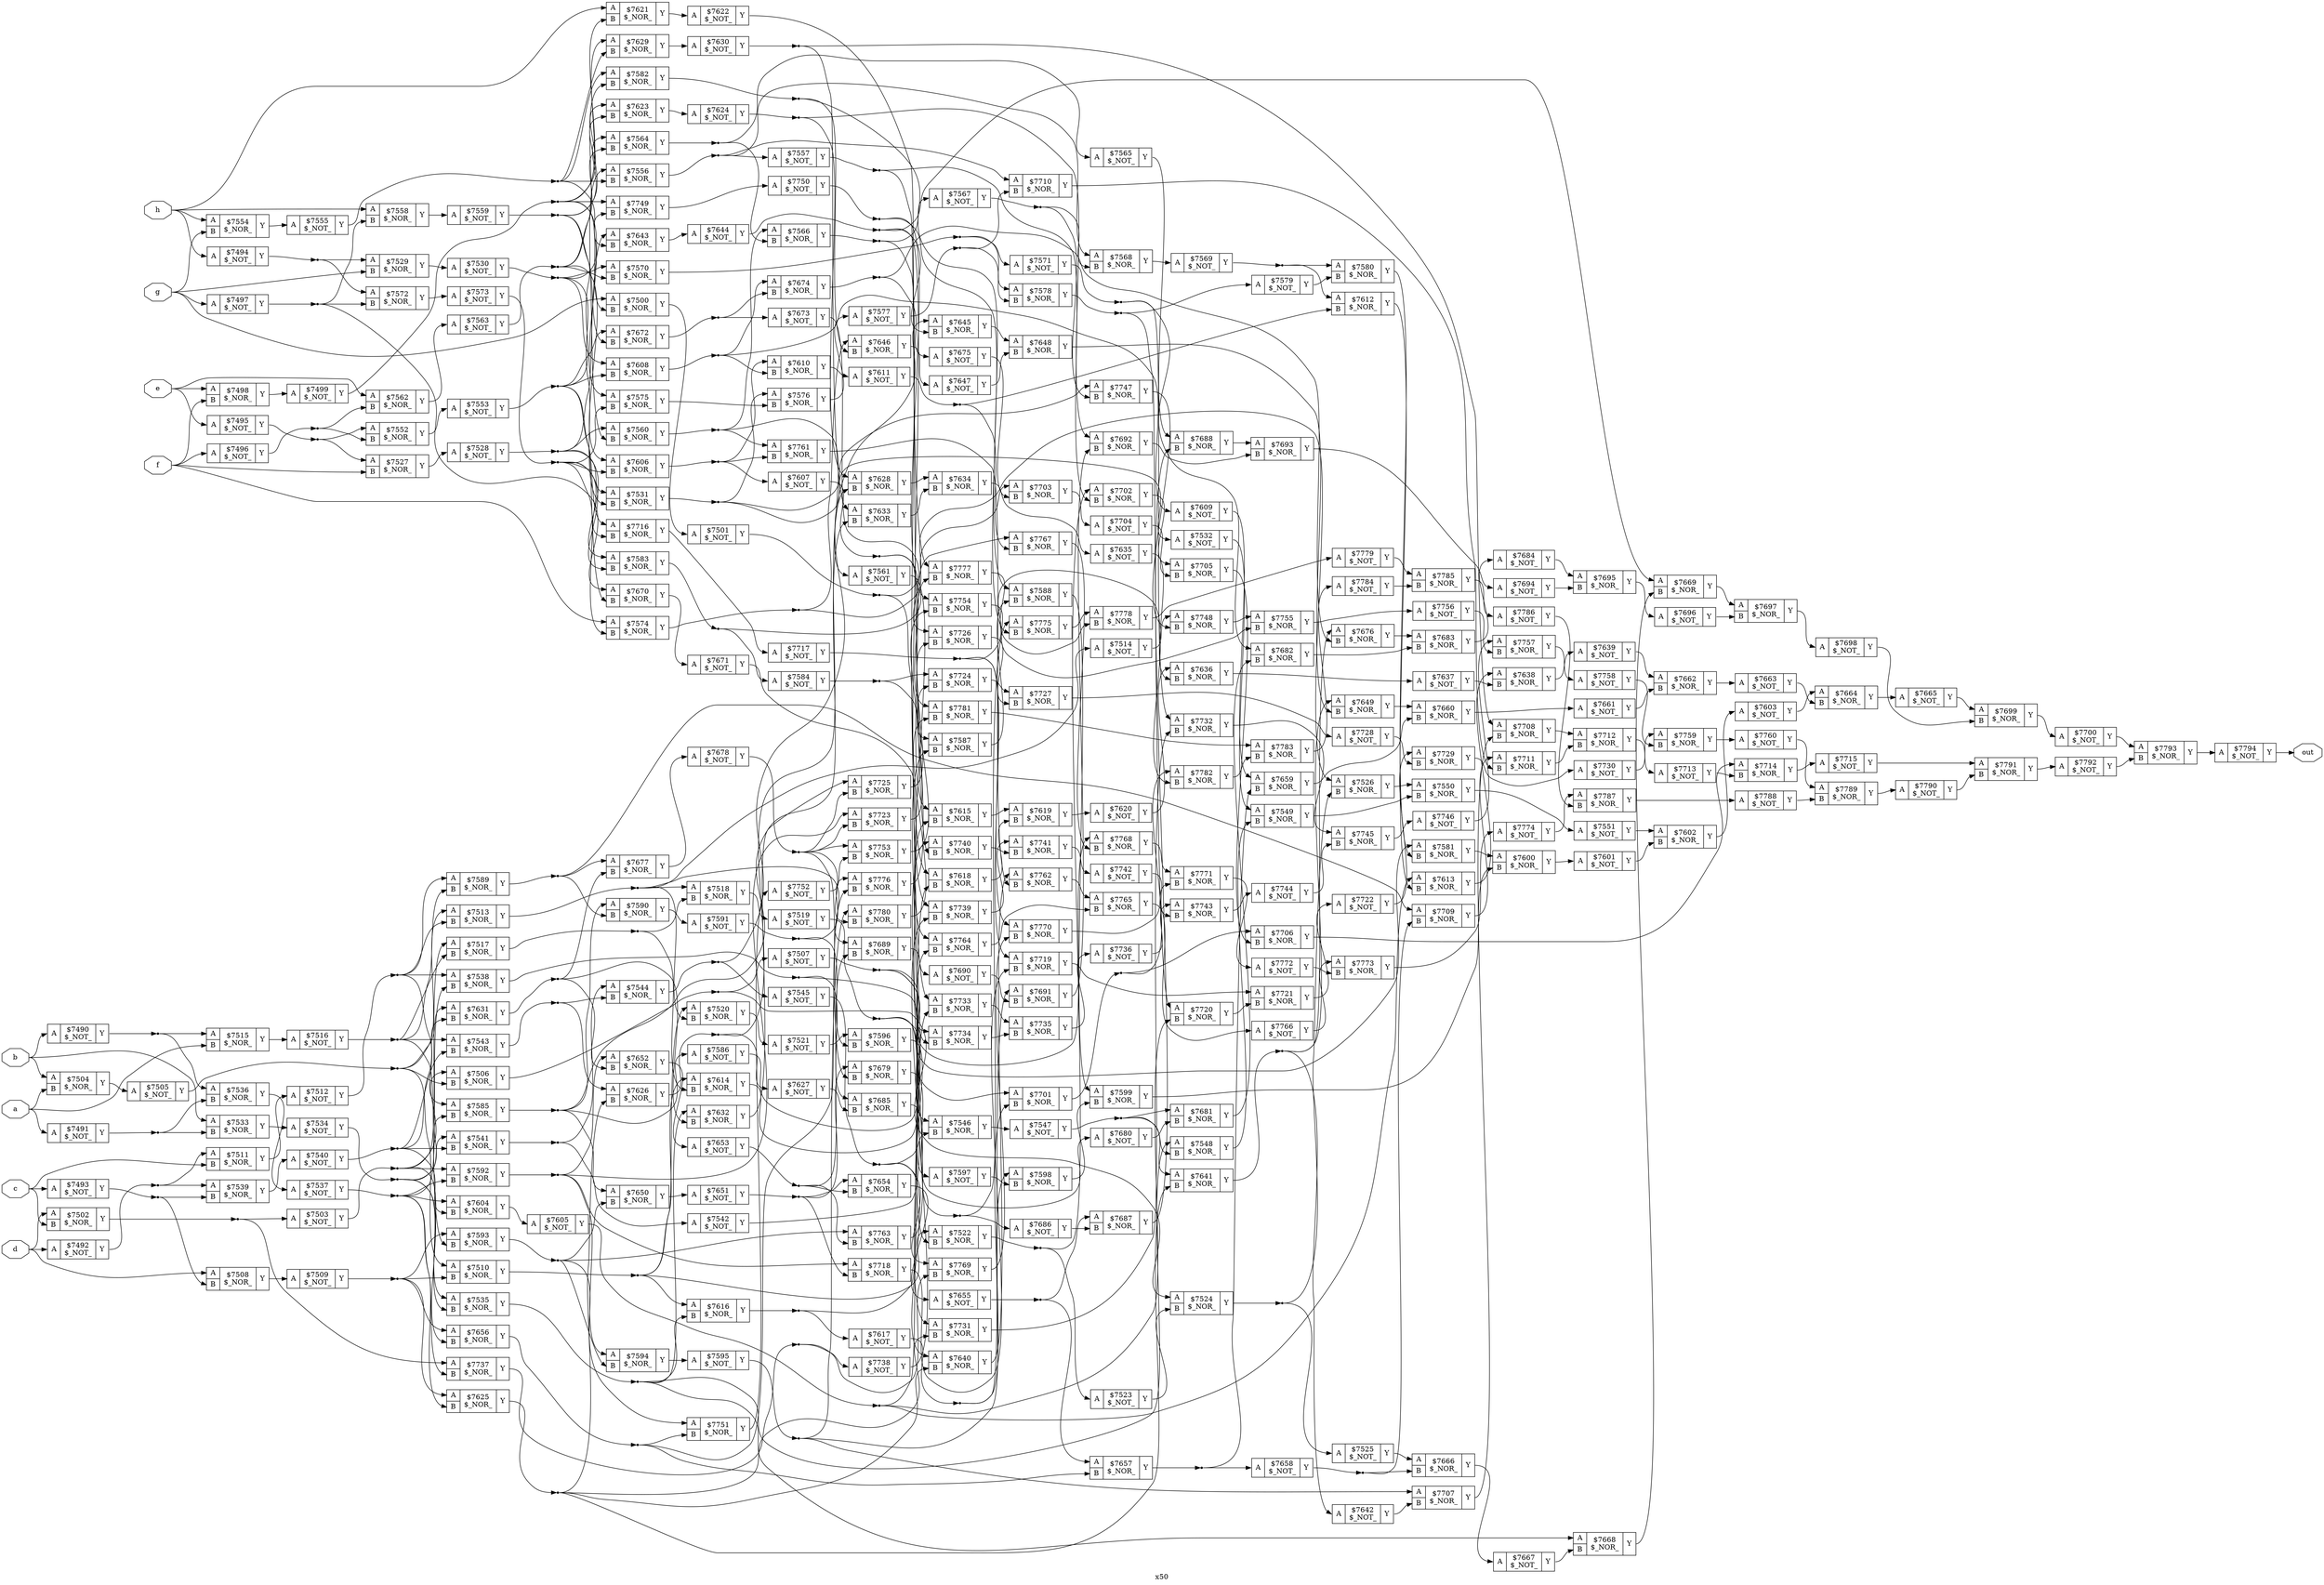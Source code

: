 digraph "x50" {
label="x50";
rankdir="LR";
remincross=true;
n305 [ shape=octagon, label="a", color="black", fontcolor="black" ];
n306 [ shape=octagon, label="b", color="black", fontcolor="black" ];
n307 [ shape=octagon, label="c", color="black", fontcolor="black" ];
n308 [ shape=octagon, label="d", color="black", fontcolor="black" ];
n309 [ shape=octagon, label="e", color="black", fontcolor="black" ];
n310 [ shape=octagon, label="f", color="black", fontcolor="black" ];
n311 [ shape=octagon, label="g", color="black", fontcolor="black" ];
n312 [ shape=octagon, label="h", color="black", fontcolor="black" ];
n313 [ shape=octagon, label="out", color="black", fontcolor="black" ];
c316 [ shape=record, label="{{<p314> A}|$7490\n$_NOT_|{<p315> Y}}" ];
c317 [ shape=record, label="{{<p314> A}|$7491\n$_NOT_|{<p315> Y}}" ];
c318 [ shape=record, label="{{<p314> A}|$7492\n$_NOT_|{<p315> Y}}" ];
c319 [ shape=record, label="{{<p314> A}|$7493\n$_NOT_|{<p315> Y}}" ];
c320 [ shape=record, label="{{<p314> A}|$7494\n$_NOT_|{<p315> Y}}" ];
c321 [ shape=record, label="{{<p314> A}|$7495\n$_NOT_|{<p315> Y}}" ];
c322 [ shape=record, label="{{<p314> A}|$7496\n$_NOT_|{<p315> Y}}" ];
c323 [ shape=record, label="{{<p314> A}|$7497\n$_NOT_|{<p315> Y}}" ];
c325 [ shape=record, label="{{<p314> A|<p324> B}|$7498\n$_NOR_|{<p315> Y}}" ];
c326 [ shape=record, label="{{<p314> A}|$7499\n$_NOT_|{<p315> Y}}" ];
c327 [ shape=record, label="{{<p314> A|<p324> B}|$7500\n$_NOR_|{<p315> Y}}" ];
c328 [ shape=record, label="{{<p314> A}|$7501\n$_NOT_|{<p315> Y}}" ];
c329 [ shape=record, label="{{<p314> A|<p324> B}|$7502\n$_NOR_|{<p315> Y}}" ];
c330 [ shape=record, label="{{<p314> A}|$7503\n$_NOT_|{<p315> Y}}" ];
c331 [ shape=record, label="{{<p314> A|<p324> B}|$7504\n$_NOR_|{<p315> Y}}" ];
c332 [ shape=record, label="{{<p314> A}|$7505\n$_NOT_|{<p315> Y}}" ];
c333 [ shape=record, label="{{<p314> A|<p324> B}|$7506\n$_NOR_|{<p315> Y}}" ];
c334 [ shape=record, label="{{<p314> A}|$7507\n$_NOT_|{<p315> Y}}" ];
c335 [ shape=record, label="{{<p314> A|<p324> B}|$7508\n$_NOR_|{<p315> Y}}" ];
c336 [ shape=record, label="{{<p314> A}|$7509\n$_NOT_|{<p315> Y}}" ];
c337 [ shape=record, label="{{<p314> A|<p324> B}|$7510\n$_NOR_|{<p315> Y}}" ];
c338 [ shape=record, label="{{<p314> A|<p324> B}|$7511\n$_NOR_|{<p315> Y}}" ];
c339 [ shape=record, label="{{<p314> A}|$7512\n$_NOT_|{<p315> Y}}" ];
c340 [ shape=record, label="{{<p314> A|<p324> B}|$7513\n$_NOR_|{<p315> Y}}" ];
c341 [ shape=record, label="{{<p314> A}|$7514\n$_NOT_|{<p315> Y}}" ];
c342 [ shape=record, label="{{<p314> A|<p324> B}|$7515\n$_NOR_|{<p315> Y}}" ];
c343 [ shape=record, label="{{<p314> A}|$7516\n$_NOT_|{<p315> Y}}" ];
c344 [ shape=record, label="{{<p314> A|<p324> B}|$7517\n$_NOR_|{<p315> Y}}" ];
c345 [ shape=record, label="{{<p314> A|<p324> B}|$7518\n$_NOR_|{<p315> Y}}" ];
c346 [ shape=record, label="{{<p314> A}|$7519\n$_NOT_|{<p315> Y}}" ];
c347 [ shape=record, label="{{<p314> A|<p324> B}|$7520\n$_NOR_|{<p315> Y}}" ];
c348 [ shape=record, label="{{<p314> A}|$7521\n$_NOT_|{<p315> Y}}" ];
c349 [ shape=record, label="{{<p314> A|<p324> B}|$7522\n$_NOR_|{<p315> Y}}" ];
c350 [ shape=record, label="{{<p314> A}|$7523\n$_NOT_|{<p315> Y}}" ];
c351 [ shape=record, label="{{<p314> A|<p324> B}|$7524\n$_NOR_|{<p315> Y}}" ];
c352 [ shape=record, label="{{<p314> A}|$7525\n$_NOT_|{<p315> Y}}" ];
c353 [ shape=record, label="{{<p314> A|<p324> B}|$7526\n$_NOR_|{<p315> Y}}" ];
c354 [ shape=record, label="{{<p314> A|<p324> B}|$7527\n$_NOR_|{<p315> Y}}" ];
c355 [ shape=record, label="{{<p314> A}|$7528\n$_NOT_|{<p315> Y}}" ];
c356 [ shape=record, label="{{<p314> A|<p324> B}|$7529\n$_NOR_|{<p315> Y}}" ];
c357 [ shape=record, label="{{<p314> A}|$7530\n$_NOT_|{<p315> Y}}" ];
c358 [ shape=record, label="{{<p314> A|<p324> B}|$7531\n$_NOR_|{<p315> Y}}" ];
c359 [ shape=record, label="{{<p314> A}|$7532\n$_NOT_|{<p315> Y}}" ];
c360 [ shape=record, label="{{<p314> A|<p324> B}|$7533\n$_NOR_|{<p315> Y}}" ];
c361 [ shape=record, label="{{<p314> A}|$7534\n$_NOT_|{<p315> Y}}" ];
c362 [ shape=record, label="{{<p314> A|<p324> B}|$7535\n$_NOR_|{<p315> Y}}" ];
c363 [ shape=record, label="{{<p314> A|<p324> B}|$7536\n$_NOR_|{<p315> Y}}" ];
c364 [ shape=record, label="{{<p314> A}|$7537\n$_NOT_|{<p315> Y}}" ];
c365 [ shape=record, label="{{<p314> A|<p324> B}|$7538\n$_NOR_|{<p315> Y}}" ];
c366 [ shape=record, label="{{<p314> A|<p324> B}|$7539\n$_NOR_|{<p315> Y}}" ];
c367 [ shape=record, label="{{<p314> A}|$7540\n$_NOT_|{<p315> Y}}" ];
c368 [ shape=record, label="{{<p314> A|<p324> B}|$7541\n$_NOR_|{<p315> Y}}" ];
c369 [ shape=record, label="{{<p314> A}|$7542\n$_NOT_|{<p315> Y}}" ];
c370 [ shape=record, label="{{<p314> A|<p324> B}|$7543\n$_NOR_|{<p315> Y}}" ];
c371 [ shape=record, label="{{<p314> A|<p324> B}|$7544\n$_NOR_|{<p315> Y}}" ];
c372 [ shape=record, label="{{<p314> A}|$7545\n$_NOT_|{<p315> Y}}" ];
c373 [ shape=record, label="{{<p314> A|<p324> B}|$7546\n$_NOR_|{<p315> Y}}" ];
c374 [ shape=record, label="{{<p314> A}|$7547\n$_NOT_|{<p315> Y}}" ];
c375 [ shape=record, label="{{<p314> A|<p324> B}|$7548\n$_NOR_|{<p315> Y}}" ];
c376 [ shape=record, label="{{<p314> A|<p324> B}|$7549\n$_NOR_|{<p315> Y}}" ];
c377 [ shape=record, label="{{<p314> A|<p324> B}|$7550\n$_NOR_|{<p315> Y}}" ];
c378 [ shape=record, label="{{<p314> A}|$7551\n$_NOT_|{<p315> Y}}" ];
c379 [ shape=record, label="{{<p314> A|<p324> B}|$7552\n$_NOR_|{<p315> Y}}" ];
c380 [ shape=record, label="{{<p314> A}|$7553\n$_NOT_|{<p315> Y}}" ];
c381 [ shape=record, label="{{<p314> A|<p324> B}|$7554\n$_NOR_|{<p315> Y}}" ];
c382 [ shape=record, label="{{<p314> A}|$7555\n$_NOT_|{<p315> Y}}" ];
c383 [ shape=record, label="{{<p314> A|<p324> B}|$7556\n$_NOR_|{<p315> Y}}" ];
c384 [ shape=record, label="{{<p314> A}|$7557\n$_NOT_|{<p315> Y}}" ];
c385 [ shape=record, label="{{<p314> A|<p324> B}|$7558\n$_NOR_|{<p315> Y}}" ];
c386 [ shape=record, label="{{<p314> A}|$7559\n$_NOT_|{<p315> Y}}" ];
c387 [ shape=record, label="{{<p314> A|<p324> B}|$7560\n$_NOR_|{<p315> Y}}" ];
c388 [ shape=record, label="{{<p314> A}|$7561\n$_NOT_|{<p315> Y}}" ];
c389 [ shape=record, label="{{<p314> A|<p324> B}|$7562\n$_NOR_|{<p315> Y}}" ];
c390 [ shape=record, label="{{<p314> A}|$7563\n$_NOT_|{<p315> Y}}" ];
c391 [ shape=record, label="{{<p314> A|<p324> B}|$7564\n$_NOR_|{<p315> Y}}" ];
c392 [ shape=record, label="{{<p314> A}|$7565\n$_NOT_|{<p315> Y}}" ];
c393 [ shape=record, label="{{<p314> A|<p324> B}|$7566\n$_NOR_|{<p315> Y}}" ];
c394 [ shape=record, label="{{<p314> A}|$7567\n$_NOT_|{<p315> Y}}" ];
c395 [ shape=record, label="{{<p314> A|<p324> B}|$7568\n$_NOR_|{<p315> Y}}" ];
c396 [ shape=record, label="{{<p314> A}|$7569\n$_NOT_|{<p315> Y}}" ];
c397 [ shape=record, label="{{<p314> A|<p324> B}|$7570\n$_NOR_|{<p315> Y}}" ];
c398 [ shape=record, label="{{<p314> A}|$7571\n$_NOT_|{<p315> Y}}" ];
c399 [ shape=record, label="{{<p314> A|<p324> B}|$7572\n$_NOR_|{<p315> Y}}" ];
c400 [ shape=record, label="{{<p314> A}|$7573\n$_NOT_|{<p315> Y}}" ];
c401 [ shape=record, label="{{<p314> A|<p324> B}|$7574\n$_NOR_|{<p315> Y}}" ];
c402 [ shape=record, label="{{<p314> A|<p324> B}|$7575\n$_NOR_|{<p315> Y}}" ];
c403 [ shape=record, label="{{<p314> A|<p324> B}|$7576\n$_NOR_|{<p315> Y}}" ];
c404 [ shape=record, label="{{<p314> A}|$7577\n$_NOT_|{<p315> Y}}" ];
c405 [ shape=record, label="{{<p314> A|<p324> B}|$7578\n$_NOR_|{<p315> Y}}" ];
c406 [ shape=record, label="{{<p314> A}|$7579\n$_NOT_|{<p315> Y}}" ];
c407 [ shape=record, label="{{<p314> A|<p324> B}|$7580\n$_NOR_|{<p315> Y}}" ];
c408 [ shape=record, label="{{<p314> A|<p324> B}|$7581\n$_NOR_|{<p315> Y}}" ];
c409 [ shape=record, label="{{<p314> A|<p324> B}|$7582\n$_NOR_|{<p315> Y}}" ];
c410 [ shape=record, label="{{<p314> A|<p324> B}|$7583\n$_NOR_|{<p315> Y}}" ];
c411 [ shape=record, label="{{<p314> A}|$7584\n$_NOT_|{<p315> Y}}" ];
c412 [ shape=record, label="{{<p314> A|<p324> B}|$7585\n$_NOR_|{<p315> Y}}" ];
c413 [ shape=record, label="{{<p314> A}|$7586\n$_NOT_|{<p315> Y}}" ];
c414 [ shape=record, label="{{<p314> A|<p324> B}|$7587\n$_NOR_|{<p315> Y}}" ];
c415 [ shape=record, label="{{<p314> A|<p324> B}|$7588\n$_NOR_|{<p315> Y}}" ];
c416 [ shape=record, label="{{<p314> A|<p324> B}|$7589\n$_NOR_|{<p315> Y}}" ];
c417 [ shape=record, label="{{<p314> A|<p324> B}|$7590\n$_NOR_|{<p315> Y}}" ];
c418 [ shape=record, label="{{<p314> A}|$7591\n$_NOT_|{<p315> Y}}" ];
c419 [ shape=record, label="{{<p314> A|<p324> B}|$7592\n$_NOR_|{<p315> Y}}" ];
c420 [ shape=record, label="{{<p314> A|<p324> B}|$7593\n$_NOR_|{<p315> Y}}" ];
c421 [ shape=record, label="{{<p314> A|<p324> B}|$7594\n$_NOR_|{<p315> Y}}" ];
c422 [ shape=record, label="{{<p314> A}|$7595\n$_NOT_|{<p315> Y}}" ];
c423 [ shape=record, label="{{<p314> A|<p324> B}|$7596\n$_NOR_|{<p315> Y}}" ];
c424 [ shape=record, label="{{<p314> A}|$7597\n$_NOT_|{<p315> Y}}" ];
c425 [ shape=record, label="{{<p314> A|<p324> B}|$7598\n$_NOR_|{<p315> Y}}" ];
c426 [ shape=record, label="{{<p314> A|<p324> B}|$7599\n$_NOR_|{<p315> Y}}" ];
c427 [ shape=record, label="{{<p314> A|<p324> B}|$7600\n$_NOR_|{<p315> Y}}" ];
c428 [ shape=record, label="{{<p314> A}|$7601\n$_NOT_|{<p315> Y}}" ];
c429 [ shape=record, label="{{<p314> A|<p324> B}|$7602\n$_NOR_|{<p315> Y}}" ];
c430 [ shape=record, label="{{<p314> A}|$7603\n$_NOT_|{<p315> Y}}" ];
c431 [ shape=record, label="{{<p314> A|<p324> B}|$7604\n$_NOR_|{<p315> Y}}" ];
c432 [ shape=record, label="{{<p314> A}|$7605\n$_NOT_|{<p315> Y}}" ];
c433 [ shape=record, label="{{<p314> A|<p324> B}|$7606\n$_NOR_|{<p315> Y}}" ];
c434 [ shape=record, label="{{<p314> A}|$7607\n$_NOT_|{<p315> Y}}" ];
c435 [ shape=record, label="{{<p314> A|<p324> B}|$7608\n$_NOR_|{<p315> Y}}" ];
c436 [ shape=record, label="{{<p314> A}|$7609\n$_NOT_|{<p315> Y}}" ];
c437 [ shape=record, label="{{<p314> A|<p324> B}|$7610\n$_NOR_|{<p315> Y}}" ];
c438 [ shape=record, label="{{<p314> A}|$7611\n$_NOT_|{<p315> Y}}" ];
c439 [ shape=record, label="{{<p314> A|<p324> B}|$7612\n$_NOR_|{<p315> Y}}" ];
c440 [ shape=record, label="{{<p314> A|<p324> B}|$7613\n$_NOR_|{<p315> Y}}" ];
c441 [ shape=record, label="{{<p314> A|<p324> B}|$7614\n$_NOR_|{<p315> Y}}" ];
c442 [ shape=record, label="{{<p314> A|<p324> B}|$7615\n$_NOR_|{<p315> Y}}" ];
c443 [ shape=record, label="{{<p314> A|<p324> B}|$7616\n$_NOR_|{<p315> Y}}" ];
c444 [ shape=record, label="{{<p314> A}|$7617\n$_NOT_|{<p315> Y}}" ];
c445 [ shape=record, label="{{<p314> A|<p324> B}|$7618\n$_NOR_|{<p315> Y}}" ];
c446 [ shape=record, label="{{<p314> A|<p324> B}|$7619\n$_NOR_|{<p315> Y}}" ];
c447 [ shape=record, label="{{<p314> A}|$7620\n$_NOT_|{<p315> Y}}" ];
c448 [ shape=record, label="{{<p314> A|<p324> B}|$7621\n$_NOR_|{<p315> Y}}" ];
c449 [ shape=record, label="{{<p314> A}|$7622\n$_NOT_|{<p315> Y}}" ];
c450 [ shape=record, label="{{<p314> A|<p324> B}|$7623\n$_NOR_|{<p315> Y}}" ];
c451 [ shape=record, label="{{<p314> A}|$7624\n$_NOT_|{<p315> Y}}" ];
c452 [ shape=record, label="{{<p314> A|<p324> B}|$7625\n$_NOR_|{<p315> Y}}" ];
c453 [ shape=record, label="{{<p314> A|<p324> B}|$7626\n$_NOR_|{<p315> Y}}" ];
c454 [ shape=record, label="{{<p314> A}|$7627\n$_NOT_|{<p315> Y}}" ];
c455 [ shape=record, label="{{<p314> A|<p324> B}|$7628\n$_NOR_|{<p315> Y}}" ];
c456 [ shape=record, label="{{<p314> A|<p324> B}|$7629\n$_NOR_|{<p315> Y}}" ];
c457 [ shape=record, label="{{<p314> A}|$7630\n$_NOT_|{<p315> Y}}" ];
c458 [ shape=record, label="{{<p314> A|<p324> B}|$7631\n$_NOR_|{<p315> Y}}" ];
c459 [ shape=record, label="{{<p314> A|<p324> B}|$7632\n$_NOR_|{<p315> Y}}" ];
c460 [ shape=record, label="{{<p314> A|<p324> B}|$7633\n$_NOR_|{<p315> Y}}" ];
c461 [ shape=record, label="{{<p314> A|<p324> B}|$7634\n$_NOR_|{<p315> Y}}" ];
c462 [ shape=record, label="{{<p314> A}|$7635\n$_NOT_|{<p315> Y}}" ];
c463 [ shape=record, label="{{<p314> A|<p324> B}|$7636\n$_NOR_|{<p315> Y}}" ];
c464 [ shape=record, label="{{<p314> A}|$7637\n$_NOT_|{<p315> Y}}" ];
c465 [ shape=record, label="{{<p314> A|<p324> B}|$7638\n$_NOR_|{<p315> Y}}" ];
c466 [ shape=record, label="{{<p314> A}|$7639\n$_NOT_|{<p315> Y}}" ];
c467 [ shape=record, label="{{<p314> A|<p324> B}|$7640\n$_NOR_|{<p315> Y}}" ];
c468 [ shape=record, label="{{<p314> A|<p324> B}|$7641\n$_NOR_|{<p315> Y}}" ];
c469 [ shape=record, label="{{<p314> A}|$7642\n$_NOT_|{<p315> Y}}" ];
c470 [ shape=record, label="{{<p314> A|<p324> B}|$7643\n$_NOR_|{<p315> Y}}" ];
c471 [ shape=record, label="{{<p314> A}|$7644\n$_NOT_|{<p315> Y}}" ];
c472 [ shape=record, label="{{<p314> A|<p324> B}|$7645\n$_NOR_|{<p315> Y}}" ];
c473 [ shape=record, label="{{<p314> A|<p324> B}|$7646\n$_NOR_|{<p315> Y}}" ];
c474 [ shape=record, label="{{<p314> A}|$7647\n$_NOT_|{<p315> Y}}" ];
c475 [ shape=record, label="{{<p314> A|<p324> B}|$7648\n$_NOR_|{<p315> Y}}" ];
c476 [ shape=record, label="{{<p314> A|<p324> B}|$7649\n$_NOR_|{<p315> Y}}" ];
c477 [ shape=record, label="{{<p314> A|<p324> B}|$7650\n$_NOR_|{<p315> Y}}" ];
c478 [ shape=record, label="{{<p314> A}|$7651\n$_NOT_|{<p315> Y}}" ];
c479 [ shape=record, label="{{<p314> A|<p324> B}|$7652\n$_NOR_|{<p315> Y}}" ];
c480 [ shape=record, label="{{<p314> A}|$7653\n$_NOT_|{<p315> Y}}" ];
c481 [ shape=record, label="{{<p314> A|<p324> B}|$7654\n$_NOR_|{<p315> Y}}" ];
c482 [ shape=record, label="{{<p314> A}|$7655\n$_NOT_|{<p315> Y}}" ];
c483 [ shape=record, label="{{<p314> A|<p324> B}|$7656\n$_NOR_|{<p315> Y}}" ];
c484 [ shape=record, label="{{<p314> A|<p324> B}|$7657\n$_NOR_|{<p315> Y}}" ];
c485 [ shape=record, label="{{<p314> A}|$7658\n$_NOT_|{<p315> Y}}" ];
c486 [ shape=record, label="{{<p314> A|<p324> B}|$7659\n$_NOR_|{<p315> Y}}" ];
c487 [ shape=record, label="{{<p314> A|<p324> B}|$7660\n$_NOR_|{<p315> Y}}" ];
c488 [ shape=record, label="{{<p314> A}|$7661\n$_NOT_|{<p315> Y}}" ];
c489 [ shape=record, label="{{<p314> A|<p324> B}|$7662\n$_NOR_|{<p315> Y}}" ];
c490 [ shape=record, label="{{<p314> A}|$7663\n$_NOT_|{<p315> Y}}" ];
c491 [ shape=record, label="{{<p314> A|<p324> B}|$7664\n$_NOR_|{<p315> Y}}" ];
c492 [ shape=record, label="{{<p314> A}|$7665\n$_NOT_|{<p315> Y}}" ];
c493 [ shape=record, label="{{<p314> A|<p324> B}|$7666\n$_NOR_|{<p315> Y}}" ];
c494 [ shape=record, label="{{<p314> A}|$7667\n$_NOT_|{<p315> Y}}" ];
c495 [ shape=record, label="{{<p314> A|<p324> B}|$7668\n$_NOR_|{<p315> Y}}" ];
c496 [ shape=record, label="{{<p314> A|<p324> B}|$7669\n$_NOR_|{<p315> Y}}" ];
c497 [ shape=record, label="{{<p314> A|<p324> B}|$7670\n$_NOR_|{<p315> Y}}" ];
c498 [ shape=record, label="{{<p314> A}|$7671\n$_NOT_|{<p315> Y}}" ];
c499 [ shape=record, label="{{<p314> A|<p324> B}|$7672\n$_NOR_|{<p315> Y}}" ];
c500 [ shape=record, label="{{<p314> A}|$7673\n$_NOT_|{<p315> Y}}" ];
c501 [ shape=record, label="{{<p314> A|<p324> B}|$7674\n$_NOR_|{<p315> Y}}" ];
c502 [ shape=record, label="{{<p314> A}|$7675\n$_NOT_|{<p315> Y}}" ];
c503 [ shape=record, label="{{<p314> A|<p324> B}|$7676\n$_NOR_|{<p315> Y}}" ];
c504 [ shape=record, label="{{<p314> A|<p324> B}|$7677\n$_NOR_|{<p315> Y}}" ];
c505 [ shape=record, label="{{<p314> A}|$7678\n$_NOT_|{<p315> Y}}" ];
c506 [ shape=record, label="{{<p314> A|<p324> B}|$7679\n$_NOR_|{<p315> Y}}" ];
c507 [ shape=record, label="{{<p314> A}|$7680\n$_NOT_|{<p315> Y}}" ];
c508 [ shape=record, label="{{<p314> A|<p324> B}|$7681\n$_NOR_|{<p315> Y}}" ];
c509 [ shape=record, label="{{<p314> A|<p324> B}|$7682\n$_NOR_|{<p315> Y}}" ];
c510 [ shape=record, label="{{<p314> A|<p324> B}|$7683\n$_NOR_|{<p315> Y}}" ];
c511 [ shape=record, label="{{<p314> A}|$7684\n$_NOT_|{<p315> Y}}" ];
c512 [ shape=record, label="{{<p314> A|<p324> B}|$7685\n$_NOR_|{<p315> Y}}" ];
c513 [ shape=record, label="{{<p314> A}|$7686\n$_NOT_|{<p315> Y}}" ];
c514 [ shape=record, label="{{<p314> A|<p324> B}|$7687\n$_NOR_|{<p315> Y}}" ];
c515 [ shape=record, label="{{<p314> A|<p324> B}|$7688\n$_NOR_|{<p315> Y}}" ];
c516 [ shape=record, label="{{<p314> A|<p324> B}|$7689\n$_NOR_|{<p315> Y}}" ];
c517 [ shape=record, label="{{<p314> A}|$7690\n$_NOT_|{<p315> Y}}" ];
c518 [ shape=record, label="{{<p314> A|<p324> B}|$7691\n$_NOR_|{<p315> Y}}" ];
c519 [ shape=record, label="{{<p314> A|<p324> B}|$7692\n$_NOR_|{<p315> Y}}" ];
c520 [ shape=record, label="{{<p314> A|<p324> B}|$7693\n$_NOR_|{<p315> Y}}" ];
c521 [ shape=record, label="{{<p314> A}|$7694\n$_NOT_|{<p315> Y}}" ];
c522 [ shape=record, label="{{<p314> A|<p324> B}|$7695\n$_NOR_|{<p315> Y}}" ];
c523 [ shape=record, label="{{<p314> A}|$7696\n$_NOT_|{<p315> Y}}" ];
c524 [ shape=record, label="{{<p314> A|<p324> B}|$7697\n$_NOR_|{<p315> Y}}" ];
c525 [ shape=record, label="{{<p314> A}|$7698\n$_NOT_|{<p315> Y}}" ];
c526 [ shape=record, label="{{<p314> A|<p324> B}|$7699\n$_NOR_|{<p315> Y}}" ];
c527 [ shape=record, label="{{<p314> A}|$7700\n$_NOT_|{<p315> Y}}" ];
c528 [ shape=record, label="{{<p314> A|<p324> B}|$7701\n$_NOR_|{<p315> Y}}" ];
c529 [ shape=record, label="{{<p314> A|<p324> B}|$7702\n$_NOR_|{<p315> Y}}" ];
c530 [ shape=record, label="{{<p314> A|<p324> B}|$7703\n$_NOR_|{<p315> Y}}" ];
c531 [ shape=record, label="{{<p314> A}|$7704\n$_NOT_|{<p315> Y}}" ];
c532 [ shape=record, label="{{<p314> A|<p324> B}|$7705\n$_NOR_|{<p315> Y}}" ];
c533 [ shape=record, label="{{<p314> A|<p324> B}|$7706\n$_NOR_|{<p315> Y}}" ];
c534 [ shape=record, label="{{<p314> A|<p324> B}|$7707\n$_NOR_|{<p315> Y}}" ];
c535 [ shape=record, label="{{<p314> A|<p324> B}|$7708\n$_NOR_|{<p315> Y}}" ];
c536 [ shape=record, label="{{<p314> A|<p324> B}|$7709\n$_NOR_|{<p315> Y}}" ];
c537 [ shape=record, label="{{<p314> A|<p324> B}|$7710\n$_NOR_|{<p315> Y}}" ];
c538 [ shape=record, label="{{<p314> A|<p324> B}|$7711\n$_NOR_|{<p315> Y}}" ];
c539 [ shape=record, label="{{<p314> A|<p324> B}|$7712\n$_NOR_|{<p315> Y}}" ];
c540 [ shape=record, label="{{<p314> A}|$7713\n$_NOT_|{<p315> Y}}" ];
c541 [ shape=record, label="{{<p314> A|<p324> B}|$7714\n$_NOR_|{<p315> Y}}" ];
c542 [ shape=record, label="{{<p314> A}|$7715\n$_NOT_|{<p315> Y}}" ];
c543 [ shape=record, label="{{<p314> A|<p324> B}|$7716\n$_NOR_|{<p315> Y}}" ];
c544 [ shape=record, label="{{<p314> A}|$7717\n$_NOT_|{<p315> Y}}" ];
c545 [ shape=record, label="{{<p314> A|<p324> B}|$7718\n$_NOR_|{<p315> Y}}" ];
c546 [ shape=record, label="{{<p314> A|<p324> B}|$7719\n$_NOR_|{<p315> Y}}" ];
c547 [ shape=record, label="{{<p314> A|<p324> B}|$7720\n$_NOR_|{<p315> Y}}" ];
c548 [ shape=record, label="{{<p314> A|<p324> B}|$7721\n$_NOR_|{<p315> Y}}" ];
c549 [ shape=record, label="{{<p314> A}|$7722\n$_NOT_|{<p315> Y}}" ];
c550 [ shape=record, label="{{<p314> A|<p324> B}|$7723\n$_NOR_|{<p315> Y}}" ];
c551 [ shape=record, label="{{<p314> A|<p324> B}|$7724\n$_NOR_|{<p315> Y}}" ];
c552 [ shape=record, label="{{<p314> A|<p324> B}|$7725\n$_NOR_|{<p315> Y}}" ];
c553 [ shape=record, label="{{<p314> A|<p324> B}|$7726\n$_NOR_|{<p315> Y}}" ];
c554 [ shape=record, label="{{<p314> A|<p324> B}|$7727\n$_NOR_|{<p315> Y}}" ];
c555 [ shape=record, label="{{<p314> A}|$7728\n$_NOT_|{<p315> Y}}" ];
c556 [ shape=record, label="{{<p314> A|<p324> B}|$7729\n$_NOR_|{<p315> Y}}" ];
c557 [ shape=record, label="{{<p314> A}|$7730\n$_NOT_|{<p315> Y}}" ];
c558 [ shape=record, label="{{<p314> A|<p324> B}|$7731\n$_NOR_|{<p315> Y}}" ];
c559 [ shape=record, label="{{<p314> A|<p324> B}|$7732\n$_NOR_|{<p315> Y}}" ];
c560 [ shape=record, label="{{<p314> A|<p324> B}|$7733\n$_NOR_|{<p315> Y}}" ];
c561 [ shape=record, label="{{<p314> A|<p324> B}|$7734\n$_NOR_|{<p315> Y}}" ];
c562 [ shape=record, label="{{<p314> A|<p324> B}|$7735\n$_NOR_|{<p315> Y}}" ];
c563 [ shape=record, label="{{<p314> A}|$7736\n$_NOT_|{<p315> Y}}" ];
c564 [ shape=record, label="{{<p314> A|<p324> B}|$7737\n$_NOR_|{<p315> Y}}" ];
c565 [ shape=record, label="{{<p314> A}|$7738\n$_NOT_|{<p315> Y}}" ];
c566 [ shape=record, label="{{<p314> A|<p324> B}|$7739\n$_NOR_|{<p315> Y}}" ];
c567 [ shape=record, label="{{<p314> A|<p324> B}|$7740\n$_NOR_|{<p315> Y}}" ];
c568 [ shape=record, label="{{<p314> A|<p324> B}|$7741\n$_NOR_|{<p315> Y}}" ];
c569 [ shape=record, label="{{<p314> A}|$7742\n$_NOT_|{<p315> Y}}" ];
c570 [ shape=record, label="{{<p314> A|<p324> B}|$7743\n$_NOR_|{<p315> Y}}" ];
c571 [ shape=record, label="{{<p314> A}|$7744\n$_NOT_|{<p315> Y}}" ];
c572 [ shape=record, label="{{<p314> A|<p324> B}|$7745\n$_NOR_|{<p315> Y}}" ];
c573 [ shape=record, label="{{<p314> A}|$7746\n$_NOT_|{<p315> Y}}" ];
c574 [ shape=record, label="{{<p314> A|<p324> B}|$7747\n$_NOR_|{<p315> Y}}" ];
c575 [ shape=record, label="{{<p314> A|<p324> B}|$7748\n$_NOR_|{<p315> Y}}" ];
c576 [ shape=record, label="{{<p314> A|<p324> B}|$7749\n$_NOR_|{<p315> Y}}" ];
c577 [ shape=record, label="{{<p314> A}|$7750\n$_NOT_|{<p315> Y}}" ];
c578 [ shape=record, label="{{<p314> A|<p324> B}|$7751\n$_NOR_|{<p315> Y}}" ];
c579 [ shape=record, label="{{<p314> A}|$7752\n$_NOT_|{<p315> Y}}" ];
c580 [ shape=record, label="{{<p314> A|<p324> B}|$7753\n$_NOR_|{<p315> Y}}" ];
c581 [ shape=record, label="{{<p314> A|<p324> B}|$7754\n$_NOR_|{<p315> Y}}" ];
c582 [ shape=record, label="{{<p314> A|<p324> B}|$7755\n$_NOR_|{<p315> Y}}" ];
c583 [ shape=record, label="{{<p314> A}|$7756\n$_NOT_|{<p315> Y}}" ];
c584 [ shape=record, label="{{<p314> A|<p324> B}|$7757\n$_NOR_|{<p315> Y}}" ];
c585 [ shape=record, label="{{<p314> A}|$7758\n$_NOT_|{<p315> Y}}" ];
c586 [ shape=record, label="{{<p314> A|<p324> B}|$7759\n$_NOR_|{<p315> Y}}" ];
c587 [ shape=record, label="{{<p314> A}|$7760\n$_NOT_|{<p315> Y}}" ];
c588 [ shape=record, label="{{<p314> A|<p324> B}|$7761\n$_NOR_|{<p315> Y}}" ];
c589 [ shape=record, label="{{<p314> A|<p324> B}|$7762\n$_NOR_|{<p315> Y}}" ];
c590 [ shape=record, label="{{<p314> A|<p324> B}|$7763\n$_NOR_|{<p315> Y}}" ];
c591 [ shape=record, label="{{<p314> A|<p324> B}|$7764\n$_NOR_|{<p315> Y}}" ];
c592 [ shape=record, label="{{<p314> A|<p324> B}|$7765\n$_NOR_|{<p315> Y}}" ];
c593 [ shape=record, label="{{<p314> A}|$7766\n$_NOT_|{<p315> Y}}" ];
c594 [ shape=record, label="{{<p314> A|<p324> B}|$7767\n$_NOR_|{<p315> Y}}" ];
c595 [ shape=record, label="{{<p314> A|<p324> B}|$7768\n$_NOR_|{<p315> Y}}" ];
c596 [ shape=record, label="{{<p314> A|<p324> B}|$7769\n$_NOR_|{<p315> Y}}" ];
c597 [ shape=record, label="{{<p314> A|<p324> B}|$7770\n$_NOR_|{<p315> Y}}" ];
c598 [ shape=record, label="{{<p314> A|<p324> B}|$7771\n$_NOR_|{<p315> Y}}" ];
c599 [ shape=record, label="{{<p314> A}|$7772\n$_NOT_|{<p315> Y}}" ];
c600 [ shape=record, label="{{<p314> A|<p324> B}|$7773\n$_NOR_|{<p315> Y}}" ];
c601 [ shape=record, label="{{<p314> A}|$7774\n$_NOT_|{<p315> Y}}" ];
c602 [ shape=record, label="{{<p314> A|<p324> B}|$7775\n$_NOR_|{<p315> Y}}" ];
c603 [ shape=record, label="{{<p314> A|<p324> B}|$7776\n$_NOR_|{<p315> Y}}" ];
c604 [ shape=record, label="{{<p314> A|<p324> B}|$7777\n$_NOR_|{<p315> Y}}" ];
c605 [ shape=record, label="{{<p314> A|<p324> B}|$7778\n$_NOR_|{<p315> Y}}" ];
c606 [ shape=record, label="{{<p314> A}|$7779\n$_NOT_|{<p315> Y}}" ];
c607 [ shape=record, label="{{<p314> A|<p324> B}|$7780\n$_NOR_|{<p315> Y}}" ];
c608 [ shape=record, label="{{<p314> A|<p324> B}|$7781\n$_NOR_|{<p315> Y}}" ];
c609 [ shape=record, label="{{<p314> A|<p324> B}|$7782\n$_NOR_|{<p315> Y}}" ];
c610 [ shape=record, label="{{<p314> A|<p324> B}|$7783\n$_NOR_|{<p315> Y}}" ];
c611 [ shape=record, label="{{<p314> A}|$7784\n$_NOT_|{<p315> Y}}" ];
c612 [ shape=record, label="{{<p314> A|<p324> B}|$7785\n$_NOR_|{<p315> Y}}" ];
c613 [ shape=record, label="{{<p314> A}|$7786\n$_NOT_|{<p315> Y}}" ];
c614 [ shape=record, label="{{<p314> A|<p324> B}|$7787\n$_NOR_|{<p315> Y}}" ];
c615 [ shape=record, label="{{<p314> A}|$7788\n$_NOT_|{<p315> Y}}" ];
c616 [ shape=record, label="{{<p314> A|<p324> B}|$7789\n$_NOR_|{<p315> Y}}" ];
c617 [ shape=record, label="{{<p314> A}|$7790\n$_NOT_|{<p315> Y}}" ];
c618 [ shape=record, label="{{<p314> A|<p324> B}|$7791\n$_NOR_|{<p315> Y}}" ];
c619 [ shape=record, label="{{<p314> A}|$7792\n$_NOT_|{<p315> Y}}" ];
c620 [ shape=record, label="{{<p314> A|<p324> B}|$7793\n$_NOR_|{<p315> Y}}" ];
c621 [ shape=record, label="{{<p314> A}|$7794\n$_NOT_|{<p315> Y}}" ];
c407:p315:e -> c408:p324:w [color="black", label=""];
n10 [ shape=point ];
c416:p315:e -> n10:w [color="black", label=""];
n10:e -> c417:p324:w [color="black", label=""];
n10:e -> c504:p314:w [color="black", label=""];
n10:e -> c536:p314:w [color="black", label=""];
c497:p315:e -> c498:p314:w [color="black", label=""];
c498:p315:e -> c561:p324:w [color="black", label=""];
n102 [ shape=point ];
c499:p315:e -> n102:w [color="black", label=""];
n102:e -> c500:p314:w [color="black", label=""];
n102:e -> c501:p324:w [color="black", label=""];
c500:p315:e -> c553:p314:w [color="black", label=""];
n104 [ shape=point ];
c501:p315:e -> n104:w [color="black", label=""];
n104:e -> c502:p314:w [color="black", label=""];
n104:e -> c503:p324:w [color="black", label=""];
c502:p315:e -> c530:p324:w [color="black", label=""];
c503:p315:e -> c510:p314:w [color="black", label=""];
c504:p315:e -> c505:p314:w [color="black", label=""];
n108 [ shape=point ];
c505:p315:e -> n108:w [color="black", label=""];
n108:e -> c506:p324:w [color="black", label=""];
n108:e -> c550:p324:w [color="black", label=""];
n108:e -> c552:p324:w [color="black", label=""];
n108:e -> c580:p314:w [color="black", label=""];
n108:e -> c607:p324:w [color="black", label=""];
c506:p315:e -> c507:p314:w [color="black", label=""];
n11 [ shape=point ];
c316:p315:e -> n11:w [color="black", label=""];
n11:e -> c342:p314:w [color="black", label=""];
n11:e -> c363:p314:w [color="black", label=""];
n110 [ shape=point ];
c326:p315:e -> n110:w [color="black", label=""];
n110:e -> c327:p324:w [color="black", label=""];
n110:e -> c402:p314:w [color="black", label=""];
n110:e -> c448:p324:w [color="black", label=""];
n110:e -> c450:p314:w [color="black", label=""];
n110:e -> c456:p314:w [color="black", label=""];
n110:e -> c576:p314:w [color="black", label=""];
c507:p315:e -> c508:p324:w [color="black", label=""];
c508:p315:e -> c509:p324:w [color="black", label=""];
c509:p315:e -> c510:p324:w [color="black", label=""];
c510:p315:e -> c511:p314:w [color="black", label=""];
c511:p315:e -> c522:p314:w [color="black", label=""];
n116 [ shape=point ];
c512:p315:e -> n116:w [color="black", label=""];
n116:e -> c513:p314:w [color="black", label=""];
n116:e -> c602:p314:w [color="black", label=""];
c513:p315:e -> c514:p324:w [color="black", label=""];
c514:p315:e -> c515:p324:w [color="black", label=""];
c515:p315:e -> c520:p314:w [color="black", label=""];
c417:p315:e -> c418:p314:w [color="black", label=""];
c516:p315:e -> c517:p314:w [color="black", label=""];
c327:p315:e -> c328:p314:w [color="black", label=""];
c517:p315:e -> c518:p324:w [color="black", label=""];
c518:p315:e -> c519:p324:w [color="black", label=""];
c519:p315:e -> c520:p324:w [color="black", label=""];
c520:p315:e -> c521:p314:w [color="black", label=""];
c521:p315:e -> c522:p324:w [color="black", label=""];
c522:p315:e -> c523:p314:w [color="black", label=""];
c523:p315:e -> c524:p324:w [color="black", label=""];
c524:p315:e -> c525:p314:w [color="black", label=""];
n13 [ shape=point ];
c418:p315:e -> n13:w [color="black", label=""];
n13:e -> c423:p324:w [color="black", label=""];
n13:e -> c603:p314:w [color="black", label=""];
c525:p315:e -> c526:p324:w [color="black", label=""];
c526:p315:e -> c527:p314:w [color="black", label=""];
n132 [ shape=point ];
c328:p315:e -> n132:w [color="black", label=""];
n132:e -> c353:p314:w [color="black", label=""];
n132:e -> c560:p314:w [color="black", label=""];
c527:p315:e -> c620:p314:w [color="black", label=""];
n134 [ shape=point ];
c528:p315:e -> n134:w [color="black", label=""];
n134:e -> c533:p314:w [color="black", label=""];
n134:e -> c609:p314:w [color="black", label=""];
c529:p315:e -> c532:p314:w [color="black", label=""];
c530:p315:e -> c531:p314:w [color="black", label=""];
c531:p315:e -> c532:p324:w [color="black", label=""];
c532:p315:e -> c533:p324:w [color="black", label=""];
c533:p315:e -> c541:p314:w [color="black", label=""];
n14 [ shape=point ];
c419:p315:e -> n14:w [color="black", label=""];
n14:e -> c421:p314:w [color="black", label=""];
n14:e -> c479:p314:w [color="black", label=""];
n14:e -> c545:p314:w [color="black", label=""];
n14:e -> c550:p314:w [color="black", label=""];
c534:p315:e -> c535:p324:w [color="black", label=""];
c535:p315:e -> c539:p314:w [color="black", label=""];
c536:p315:e -> c538:p314:w [color="black", label=""];
n143 [ shape=point ];
c329:p315:e -> n143:w [color="black", label=""];
n143:e -> c330:p314:w [color="black", label=""];
n143:e -> c564:p314:w [color="black", label=""];
c537:p315:e -> c538:p324:w [color="black", label=""];
c538:p315:e -> c539:p324:w [color="black", label=""];
c539:p315:e -> c540:p314:w [color="black", label=""];
c540:p315:e -> c541:p324:w [color="black", label=""];
c541:p315:e -> c542:p314:w [color="black", label=""];
c542:p315:e -> c618:p314:w [color="black", label=""];
n15 [ shape=point ];
c420:p315:e -> n15:w [color="black", label=""];
n15:e -> c421:p324:w [color="black", label=""];
n15:e -> c477:p324:w [color="black", label=""];
n15:e -> c578:p314:w [color="black", label=""];
n15:e -> c590:p314:w [color="black", label=""];
c543:p315:e -> c544:p314:w [color="black", label=""];
n151 [ shape=point ];
c544:p315:e -> n151:w [color="black", label=""];
n151:e -> c546:p314:w [color="black", label=""];
n151:e -> c597:p314:w [color="black", label=""];
n151:e -> c609:p324:w [color="black", label=""];
c545:p315:e -> c546:p324:w [color="black", label=""];
c546:p315:e -> c548:p314:w [color="black", label=""];
n154 [ shape=point ];
c330:p315:e -> n154:w [color="black", label=""];
n154:e -> c333:p314:w [color="black", label=""];
n154:e -> c344:p314:w [color="black", label=""];
n154:e -> c362:p314:w [color="black", label=""];
n154:e -> c419:p314:w [color="black", label=""];
c547:p315:e -> c548:p324:w [color="black", label=""];
c548:p315:e -> c549:p314:w [color="black", label=""];
c549:p315:e -> c556:p314:w [color="black", label=""];
c550:p315:e -> c551:p324:w [color="black", label=""];
c551:p315:e -> c554:p314:w [color="black", label=""];
c421:p315:e -> c422:p314:w [color="black", label=""];
c552:p315:e -> c553:p324:w [color="black", label=""];
c553:p315:e -> c554:p324:w [color="black", label=""];
c554:p315:e -> c555:p314:w [color="black", label=""];
c555:p315:e -> c556:p324:w [color="black", label=""];
c556:p315:e -> c557:p314:w [color="black", label=""];
c331:p315:e -> c332:p314:w [color="black", label=""];
c557:p315:e -> c586:p314:w [color="black", label=""];
c558:p315:e -> c559:p324:w [color="black", label=""];
c559:p315:e -> c572:p314:w [color="black", label=""];
c560:p315:e -> c562:p314:w [color="black", label=""];
n17 [ shape=point ];
c422:p315:e -> n17:w [color="black", label=""];
n17:e -> c425:p314:w [color="black", label=""];
n17:e -> c534:p314:w [color="black", label=""];
n17:e -> c607:p314:w [color="black", label=""];
c561:p315:e -> c562:p324:w [color="black", label=""];
c562:p315:e -> c563:p314:w [color="black", label=""];
c563:p315:e -> c570:p314:w [color="black", label=""];
n173 [ shape=point ];
c564:p315:e -> n173:w [color="black", label=""];
n173:e -> c565:p314:w [color="black", label=""];
n173:e -> c596:p324:w [color="black", label=""];
c565:p315:e -> c566:p324:w [color="black", label=""];
c566:p315:e -> c568:p314:w [color="black", label=""];
n176 [ shape=point ];
c332:p315:e -> n176:w [color="black", label=""];
n176:e -> c333:p324:w [color="black", label=""];
n176:e -> c337:p314:w [color="black", label=""];
n176:e -> c340:p314:w [color="black", label=""];
n176:e -> c458:p314:w [color="black", label=""];
c567:p315:e -> c568:p324:w [color="black", label=""];
c568:p315:e -> c569:p314:w [color="black", label=""];
c569:p315:e -> c570:p324:w [color="black", label=""];
c423:p315:e -> c424:p314:w [color="black", label=""];
c570:p315:e -> c571:p314:w [color="black", label=""];
c571:p315:e -> c572:p324:w [color="black", label=""];
c572:p315:e -> c573:p314:w [color="black", label=""];
c573:p315:e -> c584:p314:w [color="black", label=""];
c574:p315:e -> c575:p324:w [color="black", label=""];
c575:p315:e -> c582:p314:w [color="black", label=""];
c576:p315:e -> c577:p314:w [color="black", label=""];
n187 [ shape=point ];
c333:p315:e -> n187:w [color="black", label=""];
n187:e -> c334:p314:w [color="black", label=""];
n187:e -> c351:p314:w [color="black", label=""];
n188 [ shape=point ];
c577:p315:e -> n188:w [color="black", label=""];
n188:e -> c581:p314:w [color="black", label=""];
n188:e -> c602:p324:w [color="black", label=""];
c578:p315:e -> c579:p314:w [color="black", label=""];
c424:p315:e -> c425:p324:w [color="black", label=""];
c579:p315:e -> c580:p324:w [color="black", label=""];
c580:p315:e -> c581:p324:w [color="black", label=""];
c581:p315:e -> c582:p324:w [color="black", label=""];
c582:p315:e -> c583:p314:w [color="black", label=""];
c583:p315:e -> c584:p324:w [color="black", label=""];
c584:p315:e -> c585:p314:w [color="black", label=""];
c585:p315:e -> c586:p324:w [color="black", label=""];
c586:p315:e -> c587:p314:w [color="black", label=""];
n198 [ shape=point ];
c334:p315:e -> n198:w [color="black", label=""];
n198:e -> c408:p314:w [color="black", label=""];
n198:e -> c561:p314:w [color="black", label=""];
n198:e -> c595:p314:w [color="black", label=""];
c587:p315:e -> c616:p314:w [color="black", label=""];
c408:p315:e -> c427:p314:w [color="black", label=""];
c425:p315:e -> c426:p324:w [color="black", label=""];
c588:p315:e -> c589:p324:w [color="black", label=""];
c589:p315:e -> c592:p314:w [color="black", label=""];
c590:p315:e -> c591:p324:w [color="black", label=""];
c591:p315:e -> c592:p324:w [color="black", label=""];
c592:p315:e -> c593:p314:w [color="black", label=""];
c593:p315:e -> c600:p314:w [color="black", label=""];
c594:p315:e -> c595:p324:w [color="black", label=""];
c595:p315:e -> c598:p314:w [color="black", label=""];
c596:p315:e -> c597:p324:w [color="black", label=""];
c335:p315:e -> c336:p314:w [color="black", label=""];
c426:p315:e -> c427:p324:w [color="black", label=""];
c597:p315:e -> c598:p324:w [color="black", label=""];
c598:p315:e -> c599:p314:w [color="black", label=""];
c599:p315:e -> c600:p324:w [color="black", label=""];
c600:p315:e -> c601:p314:w [color="black", label=""];
c601:p315:e -> c614:p314:w [color="black", label=""];
c602:p315:e -> c605:p314:w [color="black", label=""];
c603:p315:e -> c604:p324:w [color="black", label=""];
c604:p315:e -> c605:p324:w [color="black", label=""];
c605:p315:e -> c606:p314:w [color="black", label=""];
c606:p315:e -> c612:p314:w [color="black", label=""];
n22 [ shape=point ];
c317:p315:e -> n22:w [color="black", label=""];
n22:e -> c360:p324:w [color="black", label=""];
n22:e -> c363:p324:w [color="black", label=""];
n220 [ shape=point ];
c336:p315:e -> n220:w [color="black", label=""];
n220:e -> c337:p324:w [color="black", label=""];
n220:e -> c420:p314:w [color="black", label=""];
n220:e -> c452:p314:w [color="black", label=""];
n220:e -> c483:p314:w [color="black", label=""];
c607:p315:e -> c608:p324:w [color="black", label=""];
c608:p315:e -> c610:p314:w [color="black", label=""];
c609:p315:e -> c610:p324:w [color="black", label=""];
c610:p315:e -> c611:p314:w [color="black", label=""];
c611:p315:e -> c612:p324:w [color="black", label=""];
c612:p315:e -> c613:p314:w [color="black", label=""];
c613:p315:e -> c614:p324:w [color="black", label=""];
c614:p315:e -> c615:p314:w [color="black", label=""];
c615:p315:e -> c616:p324:w [color="black", label=""];
c427:p315:e -> c428:p314:w [color="black", label=""];
c616:p315:e -> c617:p314:w [color="black", label=""];
n231 [ shape=point ];
c337:p315:e -> n231:w [color="black", label=""];
n231:e -> c347:p314:w [color="black", label=""];
n231:e -> c349:p314:w [color="black", label=""];
n231:e -> c441:p314:w [color="black", label=""];
n231:e -> c443:p314:w [color="black", label=""];
c617:p315:e -> c618:p324:w [color="black", label=""];
c618:p315:e -> c619:p314:w [color="black", label=""];
c619:p315:e -> c620:p324:w [color="black", label=""];
c620:p315:e -> c621:p314:w [color="black", label=""];
c338:p315:e -> c339:p314:w [color="black", label=""];
n237 [ shape=point ];
c339:p315:e -> n237:w [color="black", label=""];
n237:e -> c340:p324:w [color="black", label=""];
n237:e -> c365:p314:w [color="black", label=""];
n237:e -> c412:p314:w [color="black", label=""];
n237:e -> c416:p314:w [color="black", label=""];
n238 [ shape=point ];
c340:p315:e -> n238:w [color="black", label=""];
n238:e -> c341:p314:w [color="black", label=""];
n238:e -> c345:p314:w [color="black", label=""];
n238:e -> c347:p324:w [color="black", label=""];
n238:e -> c516:p314:w [color="black", label=""];
c341:p315:e -> c575:p314:w [color="black", label=""];
c428:p315:e -> c429:p324:w [color="black", label=""];
c342:p315:e -> c343:p314:w [color="black", label=""];
n241 [ shape=point ];
c343:p315:e -> n241:w [color="black", label=""];
n241:e -> c344:p324:w [color="black", label=""];
n241:e -> c370:p314:w [color="black", label=""];
n241:e -> c416:p324:w [color="black", label=""];
n241:e -> c420:p324:w [color="black", label=""];
n242 [ shape=point ];
c344:p315:e -> n242:w [color="black", label=""];
n242:e -> c345:p324:w [color="black", label=""];
n242:e -> c441:p324:w [color="black", label=""];
c345:p315:e -> c346:p314:w [color="black", label=""];
n244 [ shape=point ];
c346:p315:e -> n244:w [color="black", label=""];
n244:e -> c349:p324:w [color="black", label=""];
n244:e -> c528:p314:w [color="black", label=""];
n244:e -> c558:p314:w [color="black", label=""];
c347:p315:e -> c348:p314:w [color="black", label=""];
c348:p315:e -> c423:p314:w [color="black", label=""];
n247 [ shape=point ];
c349:p315:e -> n247:w [color="black", label=""];
n247:e -> c350:p314:w [color="black", label=""];
n247:e -> c529:p314:w [color="black", label=""];
c350:p315:e -> c351:p324:w [color="black", label=""];
n249 [ shape=point ];
c351:p315:e -> n249:w [color="black", label=""];
n249:e -> c352:p314:w [color="black", label=""];
n249:e -> c353:p324:w [color="black", label=""];
c429:p315:e -> c430:p314:w [color="black", label=""];
c352:p315:e -> c493:p314:w [color="black", label=""];
c353:p315:e -> c377:p314:w [color="black", label=""];
c354:p315:e -> c355:p314:w [color="black", label=""];
n253 [ shape=point ];
c355:p315:e -> n253:w [color="black", label=""];
n253:e -> c358:p314:w [color="black", label=""];
n253:e -> c387:p314:w [color="black", label=""];
n253:e -> c410:p314:w [color="black", label=""];
n253:e -> c470:p314:w [color="black", label=""];
c356:p315:e -> c357:p314:w [color="black", label=""];
n255 [ shape=point ];
c357:p315:e -> n255:w [color="black", label=""];
n255:e -> c358:p324:w [color="black", label=""];
n255:e -> c397:p314:w [color="black", label=""];
n255:e -> c435:p314:w [color="black", label=""];
n255:e -> c576:p324:w [color="black", label=""];
n256 [ shape=point ];
c358:p315:e -> n256:w [color="black", label=""];
n256:e -> c359:p314:w [color="black", label=""];
n256:e -> c403:p314:w [color="black", label=""];
n256:e -> c574:p314:w [color="black", label=""];
c359:p315:e -> c376:p314:w [color="black", label=""];
c360:p315:e -> c361:p314:w [color="black", label=""];
n259 [ shape=point ];
c361:p315:e -> n259:w [color="black", label=""];
n259:e -> c362:p324:w [color="black", label=""];
n259:e -> c368:p314:w [color="black", label=""];
n259:e -> c412:p324:w [color="black", label=""];
n259:e -> c483:p324:w [color="black", label=""];
c430:p315:e -> c491:p314:w [color="black", label=""];
n260 [ shape=point ];
c362:p315:e -> n260:w [color="black", label=""];
n260:e -> c375:p314:w [color="black", label=""];
n260:e -> c443:p324:w [color="black", label=""];
n260:e -> c459:p314:w [color="black", label=""];
n260:e -> c495:p314:w [color="black", label=""];
c363:p315:e -> c364:p314:w [color="black", label=""];
n262 [ shape=point ];
c364:p315:e -> n262:w [color="black", label=""];
n262:e -> c365:p324:w [color="black", label=""];
n262:e -> c419:p324:w [color="black", label=""];
n262:e -> c431:p314:w [color="black", label=""];
n262:e -> c452:p324:w [color="black", label=""];
n262:e -> c564:p324:w [color="black", label=""];
n263 [ shape=point ];
c365:p315:e -> n263:w [color="black", label=""];
n263:e -> c373:p314:w [color="black", label=""];
n263:e -> c512:p314:w [color="black", label=""];
c366:p315:e -> c367:p314:w [color="black", label=""];
n265 [ shape=point ];
c367:p315:e -> n265:w [color="black", label=""];
n265:e -> c368:p324:w [color="black", label=""];
n265:e -> c370:p324:w [color="black", label=""];
n265:e -> c431:p324:w [color="black", label=""];
n265:e -> c458:p324:w [color="black", label=""];
n266 [ shape=point ];
c368:p315:e -> n266:w [color="black", label=""];
n266:e -> c369:p314:w [color="black", label=""];
n266:e -> c371:p314:w [color="black", label=""];
c369:p315:e -> c567:p314:w [color="black", label=""];
n268 [ shape=point ];
c370:p315:e -> n268:w [color="black", label=""];
n268:e -> c371:p324:w [color="black", label=""];
n268:e -> c453:p314:w [color="black", label=""];
n269 [ shape=point ];
c371:p315:e -> n269:w [color="black", label=""];
n269:e -> c372:p314:w [color="black", label=""];
n269:e -> c472:p314:w [color="black", label=""];
c431:p315:e -> c432:p314:w [color="black", label=""];
n270 [ shape=point ];
c372:p315:e -> n270:w [color="black", label=""];
n270:e -> c373:p324:w [color="black", label=""];
n270:e -> c467:p314:w [color="black", label=""];
n270:e -> c596:p314:w [color="black", label=""];
c373:p315:e -> c374:p314:w [color="black", label=""];
n272 [ shape=point ];
c374:p315:e -> n272:w [color="black", label=""];
n272:e -> c375:p324:w [color="black", label=""];
n272:e -> c468:p314:w [color="black", label=""];
n272:e -> c508:p314:w [color="black", label=""];
c375:p315:e -> c376:p324:w [color="black", label=""];
c376:p315:e -> c377:p324:w [color="black", label=""];
c377:p315:e -> c378:p314:w [color="black", label=""];
c378:p315:e -> c429:p314:w [color="black", label=""];
c379:p315:e -> c380:p314:w [color="black", label=""];
n278 [ shape=point ];
c380:p315:e -> n278:w [color="black", label=""];
n278:e -> c383:p314:w [color="black", label=""];
n278:e -> c435:p324:w [color="black", label=""];
n278:e -> c497:p324:w [color="black", label=""];
n278:e -> c499:p314:w [color="black", label=""];
n278:e -> c543:p314:w [color="black", label=""];
c381:p315:e -> c382:p314:w [color="black", label=""];
n28 [ shape=point ];
c432:p315:e -> n28:w [color="black", label=""];
n28:e -> c440:p314:w [color="black", label=""];
n28:e -> c547:p324:w [color="black", label=""];
n28:e -> c560:p324:w [color="black", label=""];
n280 [ shape=point ];
c382:p315:e -> n280:w [color="black", label=""];
n280:e -> c383:p324:w [color="black", label=""];
n280:e -> c409:p314:w [color="black", label=""];
n280:e -> c456:p324:w [color="black", label=""];
n280:e -> c470:p324:w [color="black", label=""];
n281 [ shape=point ];
c383:p315:e -> n281:w [color="black", label=""];
n281:e -> c384:p314:w [color="black", label=""];
n281:e -> c395:p314:w [color="black", label=""];
n281:e -> c537:p314:w [color="black", label=""];
n282 [ shape=point ];
c384:p315:e -> n282:w [color="black", label=""];
n282:e -> c529:p324:w [color="black", label=""];
n282:e -> c567:p324:w [color="black", label=""];
c385:p315:e -> c386:p314:w [color="black", label=""];
n284 [ shape=point ];
c386:p315:e -> n284:w [color="black", label=""];
n284:e -> c387:p324:w [color="black", label=""];
n284:e -> c391:p314:w [color="black", label=""];
n284:e -> c450:p324:w [color="black", label=""];
n284:e -> c499:p324:w [color="black", label=""];
n285 [ shape=point ];
c387:p315:e -> n285:w [color="black", label=""];
n285:e -> c388:p314:w [color="black", label=""];
n285:e -> c393:p314:w [color="black", label=""];
n285:e -> c588:p314:w [color="black", label=""];
c388:p315:e -> c591:p314:w [color="black", label=""];
c389:p315:e -> c390:p314:w [color="black", label=""];
n288 [ shape=point ];
c390:p315:e -> n288:w [color="black", label=""];
n288:e -> c391:p324:w [color="black", label=""];
n288:e -> c397:p324:w [color="black", label=""];
n288:e -> c409:p324:w [color="black", label=""];
n288:e -> c433:p314:w [color="black", label=""];
n289 [ shape=point ];
c391:p315:e -> n289:w [color="black", label=""];
n289:e -> c392:p314:w [color="black", label=""];
n289:e -> c393:p324:w [color="black", label=""];
n29 [ shape=point ];
c433:p315:e -> n29:w [color="black", label=""];
n29:e -> c434:p314:w [color="black", label=""];
n29:e -> c437:p314:w [color="black", label=""];
n29:e -> c588:p324:w [color="black", label=""];
c392:p315:e -> c515:p314:w [color="black", label=""];
n291 [ shape=point ];
c393:p315:e -> n291:w [color="black", label=""];
n291:e -> c394:p314:w [color="black", label=""];
n291:e -> c445:p314:w [color="black", label=""];
n292 [ shape=point ];
c394:p315:e -> n292:w [color="black", label=""];
n292:e -> c395:p324:w [color="black", label=""];
n292:e -> c574:p324:w [color="black", label=""];
c395:p315:e -> c396:p314:w [color="black", label=""];
n294 [ shape=point ];
c396:p315:e -> n294:w [color="black", label=""];
n294:e -> c407:p314:w [color="black", label=""];
n294:e -> c439:p314:w [color="black", label=""];
n295 [ shape=point ];
c397:p315:e -> n295:w [color="black", label=""];
n295:e -> c398:p314:w [color="black", label=""];
n295:e -> c405:p314:w [color="black", label=""];
n296 [ shape=point ];
c398:p315:e -> n296:w [color="black", label=""];
n296:e -> c509:p314:w [color="black", label=""];
n296:e -> c559:p314:w [color="black", label=""];
c399:p315:e -> c400:p314:w [color="black", label=""];
n298 [ shape=point ];
c400:p315:e -> n298:w [color="black", label=""];
n298:e -> c401:p324:w [color="black", label=""];
n298:e -> c402:p324:w [color="black", label=""];
n298:e -> c410:p324:w [color="black", label=""];
n298:e -> c433:p324:w [color="black", label=""];
n298:e -> c543:p324:w [color="black", label=""];
n299 [ shape=point ];
c401:p315:e -> n299:w [color="black", label=""];
n299:e -> c473:p314:w [color="black", label=""];
n299:e -> c530:p314:w [color="black", label=""];
n3 [ shape=point ];
c409:p315:e -> n3:w [color="black", label=""];
n3:e -> c415:p314:w [color="black", label=""];
n3:e -> c473:p324:w [color="black", label=""];
n30 [ shape=point ];
c434:p315:e -> n30:w [color="black", label=""];
n30:e -> c442:p314:w [color="black", label=""];
n30:e -> c608:p314:w [color="black", label=""];
c402:p315:e -> c403:p324:w [color="black", label=""];
c403:p315:e -> c404:p314:w [color="black", label=""];
n302 [ shape=point ];
c404:p315:e -> n302:w [color="black", label=""];
n302:e -> c405:p324:w [color="black", label=""];
n302:e -> c537:p324:w [color="black", label=""];
n303 [ shape=point ];
c405:p315:e -> n303:w [color="black", label=""];
n303:e -> c406:p314:w [color="black", label=""];
n303:e -> c547:p314:w [color="black", label=""];
c406:p315:e -> c407:p324:w [color="black", label=""];
n305:e -> c317:p314:w [color="black", label=""];
n305:e -> c331:p324:w [color="black", label=""];
n305:e -> c342:p324:w [color="black", label=""];
n306:e -> c316:p314:w [color="black", label=""];
n306:e -> c331:p314:w [color="black", label=""];
n306:e -> c360:p314:w [color="black", label=""];
n307:e -> c319:p314:w [color="black", label=""];
n307:e -> c329:p324:w [color="black", label=""];
n307:e -> c338:p324:w [color="black", label=""];
n308:e -> c318:p314:w [color="black", label=""];
n308:e -> c329:p314:w [color="black", label=""];
n308:e -> c335:p314:w [color="black", label=""];
n309:e -> c321:p314:w [color="black", label=""];
n309:e -> c325:p314:w [color="black", label=""];
n309:e -> c389:p314:w [color="black", label=""];
n31 [ shape=point ];
c435:p315:e -> n31:w [color="black", label=""];
n31:e -> c436:p314:w [color="black", label=""];
n31:e -> c437:p324:w [color="black", label=""];
n31:e -> c501:p314:w [color="black", label=""];
n310:e -> c322:p314:w [color="black", label=""];
n310:e -> c325:p324:w [color="black", label=""];
n310:e -> c354:p324:w [color="black", label=""];
n310:e -> c401:p314:w [color="black", label=""];
n311:e -> c323:p314:w [color="black", label=""];
n311:e -> c327:p314:w [color="black", label=""];
n311:e -> c356:p324:w [color="black", label=""];
n311:e -> c381:p324:w [color="black", label=""];
n312:e -> c320:p314:w [color="black", label=""];
n312:e -> c381:p314:w [color="black", label=""];
n312:e -> c385:p314:w [color="black", label=""];
n312:e -> c448:p314:w [color="black", label=""];
c621:p315:e -> n313:w [color="black", label=""];
c436:p315:e -> c486:p314:w [color="black", label=""];
n33 [ shape=point ];
c318:p315:e -> n33:w [color="black", label=""];
n33:e -> c338:p314:w [color="black", label=""];
n33:e -> c366:p314:w [color="black", label=""];
c437:p315:e -> c438:p314:w [color="black", label=""];
n35 [ shape=point ];
c438:p315:e -> n35:w [color="black", label=""];
n35:e -> c439:p324:w [color="black", label=""];
n35:e -> c594:p324:w [color="black", label=""];
c439:p315:e -> c440:p324:w [color="black", label=""];
c440:p315:e -> c465:p314:w [color="black", label=""];
c441:p315:e -> c442:p324:w [color="black", label=""];
c442:p315:e -> c446:p314:w [color="black", label=""];
n4 [ shape=point ];
c410:p315:e -> n4:w [color="black", label=""];
n4:e -> c411:p314:w [color="black", label=""];
n4:e -> c594:p314:w [color="black", label=""];
n40 [ shape=point ];
c443:p315:e -> n40:w [color="black", label=""];
n40:e -> c444:p314:w [color="black", label=""];
n40:e -> c445:p324:w [color="black", label=""];
n41 [ shape=point ];
c444:p315:e -> n41:w [color="black", label=""];
n41:e -> c518:p314:w [color="black", label=""];
n41:e -> c528:p324:w [color="black", label=""];
c445:p315:e -> c446:p324:w [color="black", label=""];
c446:p315:e -> c447:p314:w [color="black", label=""];
n44 [ shape=point ];
c319:p315:e -> n44:w [color="black", label=""];
n44:e -> c335:p324:w [color="black", label=""];
n44:e -> c366:p324:w [color="black", label=""];
c447:p315:e -> c463:p314:w [color="black", label=""];
c448:p315:e -> c449:p314:w [color="black", label=""];
c449:p315:e -> c604:p314:w [color="black", label=""];
c450:p315:e -> c451:p314:w [color="black", label=""];
n49 [ shape=point ];
c451:p315:e -> n49:w [color="black", label=""];
n49:e -> c455:p314:w [color="black", label=""];
n49:e -> c519:p314:w [color="black", label=""];
n5 [ shape=point ];
c411:p315:e -> n5:w [color="black", label=""];
n5:e -> c414:p314:w [color="black", label=""];
n5:e -> c551:p314:w [color="black", label=""];
n50 [ shape=point ];
c452:p315:e -> n50:w [color="black", label=""];
n50:e -> c453:p324:w [color="black", label=""];
n50:e -> c467:p324:w [color="black", label=""];
n50:e -> c468:p324:w [color="black", label=""];
n50:e -> c558:p324:w [color="black", label=""];
n51 [ shape=point ];
c453:p315:e -> n51:w [color="black", label=""];
n51:e -> c454:p314:w [color="black", label=""];
n51:e -> c455:p324:w [color="black", label=""];
c454:p315:e -> c512:p324:w [color="black", label=""];
c455:p315:e -> c461:p314:w [color="black", label=""];
c456:p315:e -> c457:p314:w [color="black", label=""];
n55 [ shape=point ];
c320:p315:e -> n55:w [color="black", label=""];
n55:e -> c356:p314:w [color="black", label=""];
n55:e -> c399:p314:w [color="black", label=""];
n56 [ shape=point ];
c457:p315:e -> n56:w [color="black", label=""];
n56:e -> c460:p314:w [color="black", label=""];
n56:e -> c535:p314:w [color="black", label=""];
n57 [ shape=point ];
c458:p315:e -> n57:w [color="black", label=""];
n57:e -> c459:p324:w [color="black", label=""];
n57:e -> c479:p324:w [color="black", label=""];
n57:e -> c504:p324:w [color="black", label=""];
c459:p315:e -> c460:p324:w [color="black", label=""];
c460:p315:e -> c461:p324:w [color="black", label=""];
n6 [ shape=point ];
c412:p315:e -> n6:w [color="black", label=""];
n6:e -> c413:p314:w [color="black", label=""];
n6:e -> c417:p314:w [color="black", label=""];
n6:e -> c477:p314:w [color="black", label=""];
n6:e -> c552:p314:w [color="black", label=""];
c461:p315:e -> c462:p314:w [color="black", label=""];
c462:p315:e -> c463:p324:w [color="black", label=""];
c463:p315:e -> c464:p314:w [color="black", label=""];
c464:p315:e -> c465:p324:w [color="black", label=""];
c465:p315:e -> c466:p314:w [color="black", label=""];
c466:p315:e -> c489:p314:w [color="black", label=""];
n66 [ shape=point ];
c321:p315:e -> n66:w [color="black", label=""];
n66:e -> c354:p314:w [color="black", label=""];
n66:e -> c379:p314:w [color="black", label=""];
c467:p315:e -> c589:p314:w [color="black", label=""];
n68 [ shape=point ];
c468:p315:e -> n68:w [color="black", label=""];
n68:e -> c469:p314:w [color="black", label=""];
n68:e -> c476:p314:w [color="black", label=""];
n68:e -> c503:p314:w [color="black", label=""];
c469:p315:e -> c534:p324:w [color="black", label=""];
c413:p315:e -> c414:p324:w [color="black", label=""];
c470:p315:e -> c471:p314:w [color="black", label=""];
n71 [ shape=point ];
c471:p315:e -> n71:w [color="black", label=""];
n71:e -> c472:p324:w [color="black", label=""];
n71:e -> c496:p314:w [color="black", label=""];
n71:e -> c566:p314:w [color="black", label=""];
c472:p315:e -> c475:p314:w [color="black", label=""];
c473:p315:e -> c474:p314:w [color="black", label=""];
c474:p315:e -> c475:p324:w [color="black", label=""];
c475:p315:e -> c476:p324:w [color="black", label=""];
c476:p315:e -> c487:p314:w [color="black", label=""];
n77 [ shape=point ];
c322:p315:e -> n77:w [color="black", label=""];
n77:e -> c379:p324:w [color="black", label=""];
n77:e -> c389:p324:w [color="black", label=""];
c477:p315:e -> c478:p314:w [color="black", label=""];
n79 [ shape=point ];
c478:p315:e -> n79:w [color="black", label=""];
n79:e -> c481:p314:w [color="black", label=""];
n79:e -> c506:p314:w [color="black", label=""];
n79:e -> c545:p324:w [color="black", label=""];
c414:p315:e -> c415:p324:w [color="black", label=""];
c479:p315:e -> c480:p314:w [color="black", label=""];
n81 [ shape=point ];
c480:p315:e -> n81:w [color="black", label=""];
n81:e -> c481:p324:w [color="black", label=""];
n81:e -> c516:p324:w [color="black", label=""];
n81:e -> c590:p324:w [color="black", label=""];
c481:p315:e -> c482:p314:w [color="black", label=""];
n83 [ shape=point ];
c482:p315:e -> n83:w [color="black", label=""];
n83:e -> c484:p314:w [color="black", label=""];
n83:e -> c514:p314:w [color="black", label=""];
n84 [ shape=point ];
c483:p315:e -> n84:w [color="black", label=""];
n84:e -> c484:p324:w [color="black", label=""];
n84:e -> c578:p324:w [color="black", label=""];
n84:e -> c603:p324:w [color="black", label=""];
n85 [ shape=point ];
c484:p315:e -> n85:w [color="black", label=""];
n85:e -> c485:p314:w [color="black", label=""];
n85:e -> c486:p324:w [color="black", label=""];
n86 [ shape=point ];
c485:p315:e -> n86:w [color="black", label=""];
n86:e -> c493:p324:w [color="black", label=""];
n86:e -> c536:p324:w [color="black", label=""];
c486:p315:e -> c487:p324:w [color="black", label=""];
n88 [ shape=point ];
c323:p315:e -> n88:w [color="black", label=""];
n88:e -> c385:p324:w [color="black", label=""];
n88:e -> c399:p324:w [color="black", label=""];
n88:e -> c497:p314:w [color="black", label=""];
c487:p315:e -> c488:p314:w [color="black", label=""];
c415:p315:e -> c426:p314:w [color="black", label=""];
c488:p315:e -> c489:p324:w [color="black", label=""];
c489:p315:e -> c490:p314:w [color="black", label=""];
c490:p315:e -> c491:p324:w [color="black", label=""];
c491:p315:e -> c492:p314:w [color="black", label=""];
c492:p315:e -> c526:p314:w [color="black", label=""];
c493:p315:e -> c494:p314:w [color="black", label=""];
c494:p315:e -> c495:p324:w [color="black", label=""];
c495:p315:e -> c496:p324:w [color="black", label=""];
c496:p315:e -> c524:p314:w [color="black", label=""];
c325:p315:e -> c326:p314:w [color="black", label=""];
}
